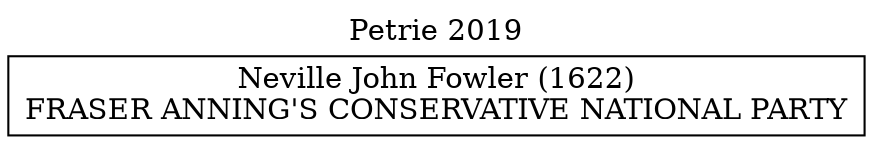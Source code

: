 // House preference flow
digraph "Neville John Fowler (1622)_Petrie_2019" {
	graph [label="Petrie 2019" labelloc=t mclimit=10]
	node [shape=box]
	"Neville John Fowler (1622)" [label="Neville John Fowler (1622)
FRASER ANNING'S CONSERVATIVE NATIONAL PARTY"]
}
